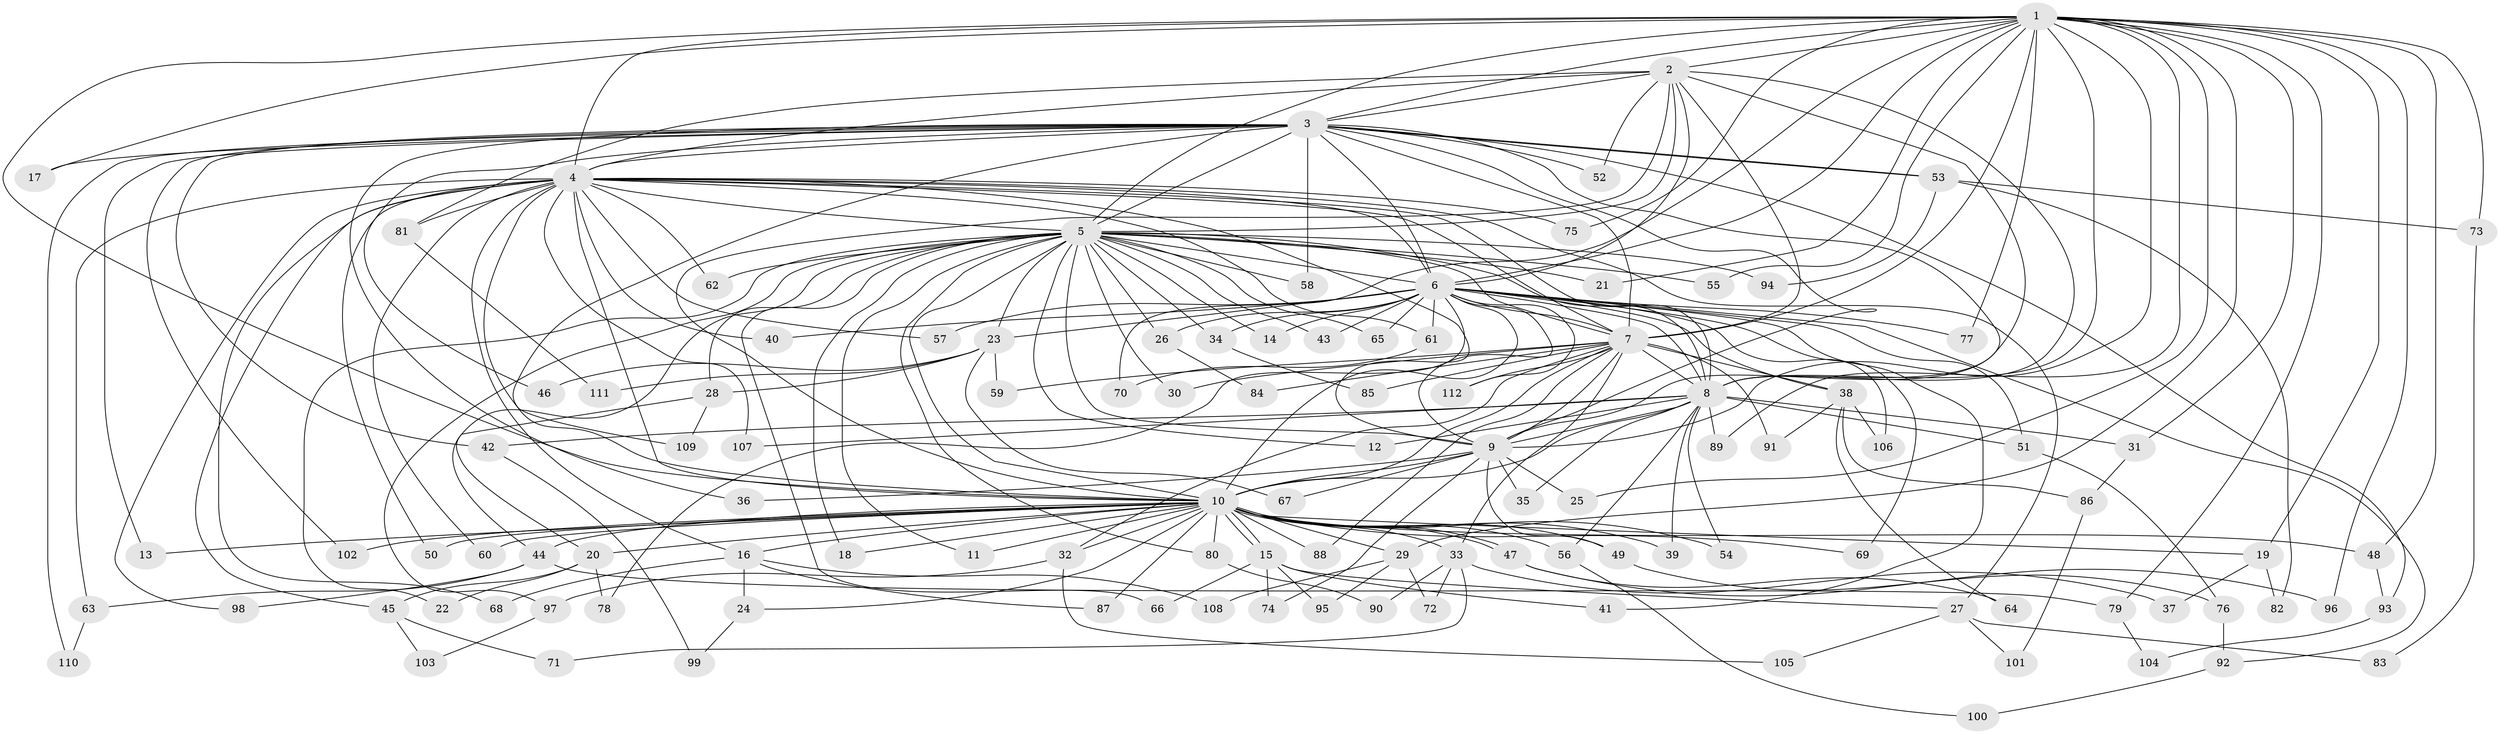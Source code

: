 // Generated by graph-tools (version 1.1) at 2025/11/02/27/25 16:11:00]
// undirected, 112 vertices, 249 edges
graph export_dot {
graph [start="1"]
  node [color=gray90,style=filled];
  1;
  2;
  3;
  4;
  5;
  6;
  7;
  8;
  9;
  10;
  11;
  12;
  13;
  14;
  15;
  16;
  17;
  18;
  19;
  20;
  21;
  22;
  23;
  24;
  25;
  26;
  27;
  28;
  29;
  30;
  31;
  32;
  33;
  34;
  35;
  36;
  37;
  38;
  39;
  40;
  41;
  42;
  43;
  44;
  45;
  46;
  47;
  48;
  49;
  50;
  51;
  52;
  53;
  54;
  55;
  56;
  57;
  58;
  59;
  60;
  61;
  62;
  63;
  64;
  65;
  66;
  67;
  68;
  69;
  70;
  71;
  72;
  73;
  74;
  75;
  76;
  77;
  78;
  79;
  80;
  81;
  82;
  83;
  84;
  85;
  86;
  87;
  88;
  89;
  90;
  91;
  92;
  93;
  94;
  95;
  96;
  97;
  98;
  99;
  100;
  101;
  102;
  103;
  104;
  105;
  106;
  107;
  108;
  109;
  110;
  111;
  112;
  1 -- 2;
  1 -- 3;
  1 -- 4;
  1 -- 5;
  1 -- 6;
  1 -- 7;
  1 -- 8;
  1 -- 9;
  1 -- 10;
  1 -- 17;
  1 -- 19;
  1 -- 21;
  1 -- 25;
  1 -- 29;
  1 -- 31;
  1 -- 48;
  1 -- 55;
  1 -- 70;
  1 -- 73;
  1 -- 75;
  1 -- 77;
  1 -- 79;
  1 -- 89;
  1 -- 96;
  2 -- 3;
  2 -- 4;
  2 -- 5;
  2 -- 6;
  2 -- 7;
  2 -- 8;
  2 -- 9;
  2 -- 10;
  2 -- 52;
  2 -- 81;
  3 -- 4;
  3 -- 5;
  3 -- 6;
  3 -- 7;
  3 -- 8;
  3 -- 9;
  3 -- 10;
  3 -- 13;
  3 -- 17;
  3 -- 36;
  3 -- 42;
  3 -- 46;
  3 -- 52;
  3 -- 53;
  3 -- 53;
  3 -- 58;
  3 -- 93;
  3 -- 102;
  3 -- 110;
  4 -- 5;
  4 -- 6;
  4 -- 7;
  4 -- 8;
  4 -- 9;
  4 -- 10;
  4 -- 16;
  4 -- 27;
  4 -- 40;
  4 -- 45;
  4 -- 50;
  4 -- 57;
  4 -- 60;
  4 -- 61;
  4 -- 62;
  4 -- 63;
  4 -- 68;
  4 -- 75;
  4 -- 81;
  4 -- 98;
  4 -- 107;
  4 -- 109;
  5 -- 6;
  5 -- 7;
  5 -- 8;
  5 -- 9;
  5 -- 10;
  5 -- 11;
  5 -- 12;
  5 -- 14;
  5 -- 18;
  5 -- 20;
  5 -- 21;
  5 -- 22;
  5 -- 23;
  5 -- 26;
  5 -- 28;
  5 -- 30;
  5 -- 34;
  5 -- 43;
  5 -- 55;
  5 -- 58;
  5 -- 62;
  5 -- 65;
  5 -- 66;
  5 -- 80;
  5 -- 94;
  5 -- 97;
  6 -- 7;
  6 -- 8;
  6 -- 9;
  6 -- 10;
  6 -- 14;
  6 -- 23;
  6 -- 26;
  6 -- 34;
  6 -- 38;
  6 -- 40;
  6 -- 41;
  6 -- 43;
  6 -- 51;
  6 -- 57;
  6 -- 61;
  6 -- 65;
  6 -- 69;
  6 -- 77;
  6 -- 78;
  6 -- 92;
  6 -- 106;
  6 -- 112;
  7 -- 8;
  7 -- 9;
  7 -- 10;
  7 -- 30;
  7 -- 32;
  7 -- 33;
  7 -- 38;
  7 -- 59;
  7 -- 84;
  7 -- 85;
  7 -- 88;
  7 -- 91;
  7 -- 112;
  8 -- 9;
  8 -- 10;
  8 -- 12;
  8 -- 31;
  8 -- 35;
  8 -- 39;
  8 -- 42;
  8 -- 51;
  8 -- 54;
  8 -- 56;
  8 -- 89;
  8 -- 107;
  9 -- 10;
  9 -- 25;
  9 -- 35;
  9 -- 36;
  9 -- 49;
  9 -- 67;
  9 -- 74;
  10 -- 11;
  10 -- 13;
  10 -- 15;
  10 -- 15;
  10 -- 16;
  10 -- 18;
  10 -- 19;
  10 -- 20;
  10 -- 24;
  10 -- 29;
  10 -- 32;
  10 -- 33;
  10 -- 39;
  10 -- 44;
  10 -- 47;
  10 -- 47;
  10 -- 48;
  10 -- 49;
  10 -- 50;
  10 -- 54;
  10 -- 56;
  10 -- 60;
  10 -- 69;
  10 -- 80;
  10 -- 87;
  10 -- 88;
  10 -- 102;
  15 -- 27;
  15 -- 41;
  15 -- 66;
  15 -- 74;
  15 -- 95;
  16 -- 24;
  16 -- 68;
  16 -- 87;
  16 -- 108;
  19 -- 37;
  19 -- 82;
  20 -- 22;
  20 -- 45;
  20 -- 78;
  23 -- 28;
  23 -- 46;
  23 -- 59;
  23 -- 67;
  23 -- 111;
  24 -- 99;
  26 -- 84;
  27 -- 83;
  27 -- 101;
  27 -- 105;
  28 -- 44;
  28 -- 109;
  29 -- 72;
  29 -- 95;
  29 -- 108;
  31 -- 86;
  32 -- 97;
  32 -- 105;
  33 -- 37;
  33 -- 71;
  33 -- 72;
  33 -- 90;
  34 -- 85;
  38 -- 64;
  38 -- 86;
  38 -- 91;
  38 -- 106;
  42 -- 99;
  44 -- 63;
  44 -- 79;
  44 -- 98;
  45 -- 71;
  45 -- 103;
  47 -- 64;
  47 -- 96;
  48 -- 93;
  49 -- 76;
  51 -- 76;
  53 -- 73;
  53 -- 82;
  53 -- 94;
  56 -- 100;
  61 -- 70;
  63 -- 110;
  73 -- 83;
  76 -- 92;
  79 -- 104;
  80 -- 90;
  81 -- 111;
  86 -- 101;
  92 -- 100;
  93 -- 104;
  97 -- 103;
}
